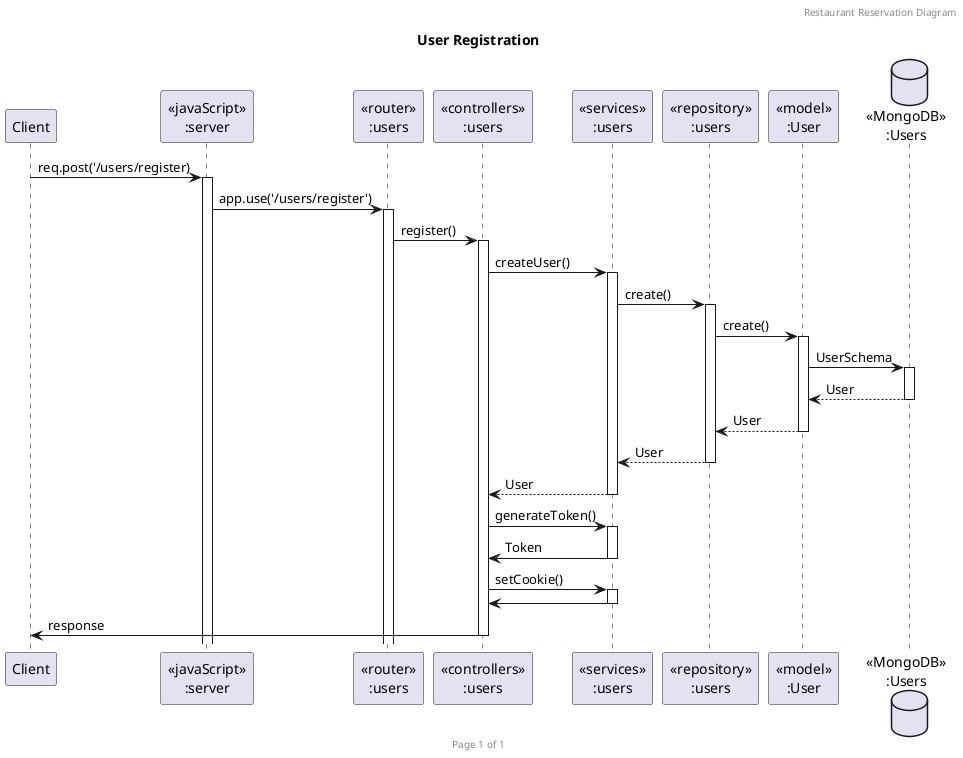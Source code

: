 @startuml Restaurant Reservation

header Restaurant Reservation Diagram
footer Page %page% of %lastpage%
title "User Registration"

participant "Client" as client
participant "<<javaScript>>\n:server" as server
participant "<<router>>\n:users" as routerUsers
participant "<<controllers>>\n:users" as controllersUsers
participant "<<services>>\n:users" as serviceUser
participant "<<repository>>\n:users" as repoUser
participant "<<model>>\n:User" as modelUser
database "<<MongoDB>>\n:Users" as UsersDatabase
/'
participant "<<repository>>\n:otpVerfications" as repoOtp
participant "<<model>>\n:OtpVerification" as modelOtp
database "<<MongoDB>>\n:OtpVerification" as OtpDatabase
'/

client->server ++:req.post('/users/register)
server->routerUsers ++:app.use('/users/register')
routerUsers -> controllersUsers ++:register()
controllersUsers->serviceUser ++:createUser()

serviceUser->repoUser ++:create()
repoUser->modelUser ++:create()
modelUser ->UsersDatabase ++: UserSchema
UsersDatabase --> modelUser --: User
modelUser --> repoUser --:User
repoUser --> serviceUser --:User

/'
serviceUser->repoOtp ++:create()
repoOtp->modelOtp ++:create()
modelOtp ->OtpDatabase ++: OtpSchema
OtpDatabase --> modelOtp --: OtpVerification
modelOtp --> repoOtp --:OtpVerification
repoOtp --> serviceUser --:OtpVerification
'/
serviceUser --> controllersUsers --:User
controllersUsers->serviceUser ++:generateToken()
serviceUser->controllersUsers --:Token

controllersUsers->serviceUser ++:setCookie()
serviceUser->controllersUsers --:
controllersUsers->client --:response

@enduml
